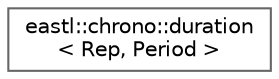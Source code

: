digraph "类继承关系图"
{
 // LATEX_PDF_SIZE
  bgcolor="transparent";
  edge [fontname=Helvetica,fontsize=10,labelfontname=Helvetica,labelfontsize=10];
  node [fontname=Helvetica,fontsize=10,shape=box,height=0.2,width=0.4];
  rankdir="LR";
  Node0 [id="Node000000",label="eastl::chrono::duration\l\< Rep, Period \>",height=0.2,width=0.4,color="grey40", fillcolor="white", style="filled",URL="$classeastl_1_1chrono_1_1duration.html",tooltip=" "];
}
